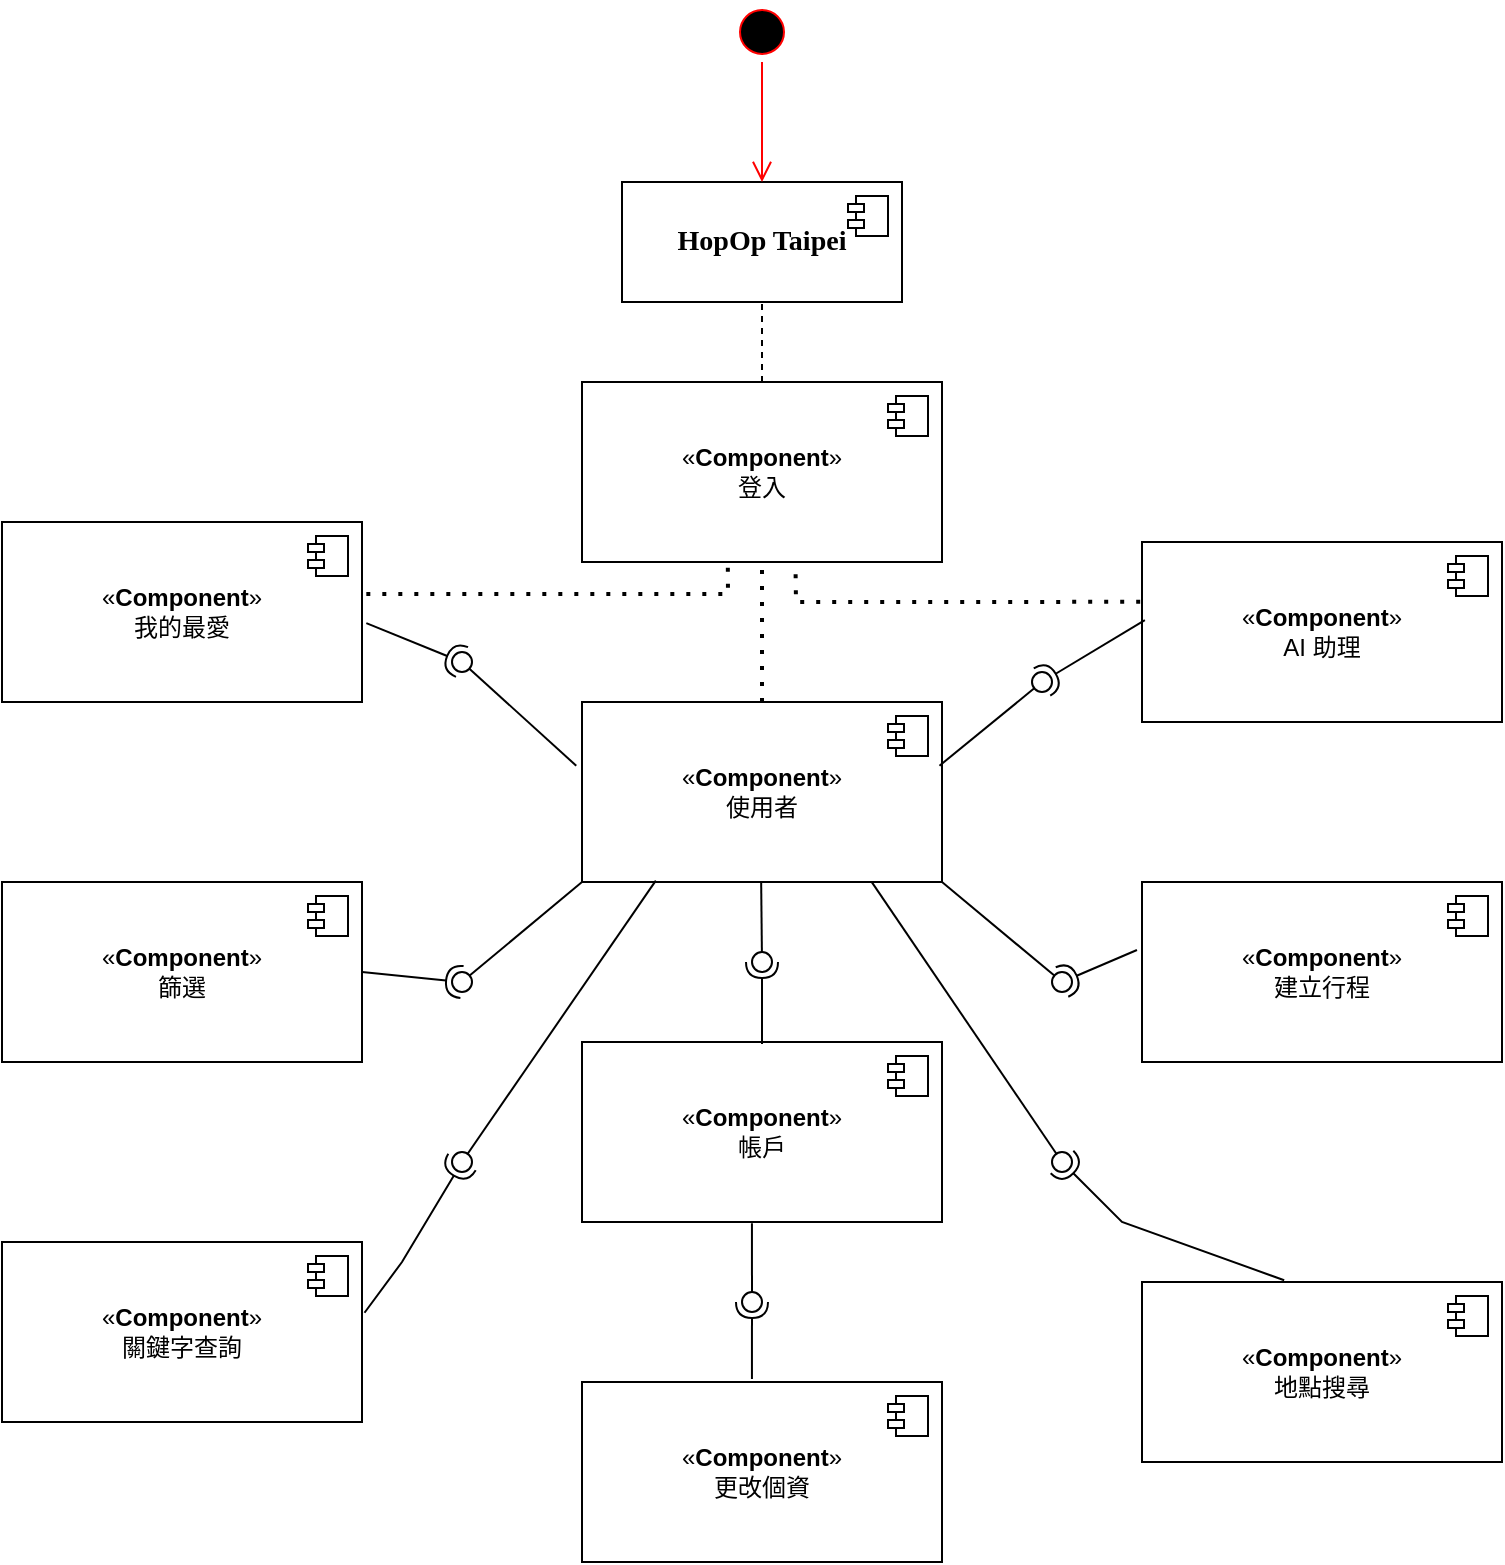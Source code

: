 <mxfile version="27.0.6">
  <diagram name="第 1 页" id="GvGkF0eajr_oZcnLIO83">
    <mxGraphModel dx="1878" dy="933" grid="1" gridSize="10" guides="1" tooltips="1" connect="1" arrows="1" fold="1" page="1" pageScale="1" pageWidth="827" pageHeight="1169" math="0" shadow="0">
      <root>
        <mxCell id="0" />
        <mxCell id="1" parent="0" />
        <mxCell id="FA7bPzC2wkrBN15f49Wo-2" value="&lt;b&gt;&lt;span style=&quot;font-family: 標楷體;&quot; lang=&quot;EN-US&quot;&gt;&lt;font style=&quot;font-size: 14px;&quot;&gt;HopOp Taipei&lt;/font&gt;&lt;/span&gt;&lt;/b&gt;" style="html=1;dropTarget=0;whiteSpace=wrap;" vertex="1" parent="1">
          <mxGeometry x="330" y="110" width="140" height="60" as="geometry" />
        </mxCell>
        <mxCell id="FA7bPzC2wkrBN15f49Wo-3" value="" style="shape=module;jettyWidth=8;jettyHeight=4;" vertex="1" parent="FA7bPzC2wkrBN15f49Wo-2">
          <mxGeometry x="1" width="20" height="20" relative="1" as="geometry">
            <mxPoint x="-27" y="7" as="offset" />
          </mxGeometry>
        </mxCell>
        <mxCell id="FA7bPzC2wkrBN15f49Wo-8" value="«&lt;b&gt;Component&lt;/b&gt;»&lt;div&gt;登入&lt;/div&gt;" style="html=1;dropTarget=0;whiteSpace=wrap;" vertex="1" parent="1">
          <mxGeometry x="310" y="210" width="180" height="90" as="geometry" />
        </mxCell>
        <mxCell id="FA7bPzC2wkrBN15f49Wo-9" value="" style="shape=module;jettyWidth=8;jettyHeight=4;" vertex="1" parent="FA7bPzC2wkrBN15f49Wo-8">
          <mxGeometry x="1" width="20" height="20" relative="1" as="geometry">
            <mxPoint x="-27" y="7" as="offset" />
          </mxGeometry>
        </mxCell>
        <mxCell id="FA7bPzC2wkrBN15f49Wo-10" value="«&lt;b&gt;Component&lt;/b&gt;»&lt;br&gt;帳戶" style="html=1;dropTarget=0;whiteSpace=wrap;" vertex="1" parent="1">
          <mxGeometry x="310" y="540" width="180" height="90" as="geometry" />
        </mxCell>
        <mxCell id="FA7bPzC2wkrBN15f49Wo-11" value="" style="shape=module;jettyWidth=8;jettyHeight=4;" vertex="1" parent="FA7bPzC2wkrBN15f49Wo-10">
          <mxGeometry x="1" width="20" height="20" relative="1" as="geometry">
            <mxPoint x="-27" y="7" as="offset" />
          </mxGeometry>
        </mxCell>
        <mxCell id="FA7bPzC2wkrBN15f49Wo-12" value="«&lt;b&gt;Component&lt;/b&gt;»&lt;div&gt;AI 助理&lt;/div&gt;" style="html=1;dropTarget=0;whiteSpace=wrap;" vertex="1" parent="1">
          <mxGeometry x="590" y="290" width="180" height="90" as="geometry" />
        </mxCell>
        <mxCell id="FA7bPzC2wkrBN15f49Wo-13" value="" style="shape=module;jettyWidth=8;jettyHeight=4;" vertex="1" parent="FA7bPzC2wkrBN15f49Wo-12">
          <mxGeometry x="1" width="20" height="20" relative="1" as="geometry">
            <mxPoint x="-27" y="7" as="offset" />
          </mxGeometry>
        </mxCell>
        <mxCell id="FA7bPzC2wkrBN15f49Wo-16" value="«&lt;b&gt;Component&lt;/b&gt;»&lt;div&gt;我的最愛&lt;/div&gt;" style="html=1;dropTarget=0;whiteSpace=wrap;" vertex="1" parent="1">
          <mxGeometry x="20" y="280" width="180" height="90" as="geometry" />
        </mxCell>
        <mxCell id="FA7bPzC2wkrBN15f49Wo-17" value="" style="shape=module;jettyWidth=8;jettyHeight=4;" vertex="1" parent="FA7bPzC2wkrBN15f49Wo-16">
          <mxGeometry x="1" width="20" height="20" relative="1" as="geometry">
            <mxPoint x="-27" y="7" as="offset" />
          </mxGeometry>
        </mxCell>
        <mxCell id="FA7bPzC2wkrBN15f49Wo-19" value="«&lt;b&gt;Component&lt;/b&gt;»&lt;br&gt;更改個資" style="html=1;dropTarget=0;whiteSpace=wrap;" vertex="1" parent="1">
          <mxGeometry x="310" y="710" width="180" height="90" as="geometry" />
        </mxCell>
        <mxCell id="FA7bPzC2wkrBN15f49Wo-20" value="" style="shape=module;jettyWidth=8;jettyHeight=4;" vertex="1" parent="FA7bPzC2wkrBN15f49Wo-19">
          <mxGeometry x="1" width="20" height="20" relative="1" as="geometry">
            <mxPoint x="-27" y="7" as="offset" />
          </mxGeometry>
        </mxCell>
        <mxCell id="FA7bPzC2wkrBN15f49Wo-21" value="«&lt;b&gt;Component&lt;/b&gt;»&lt;div&gt;篩選&lt;/div&gt;" style="html=1;dropTarget=0;whiteSpace=wrap;" vertex="1" parent="1">
          <mxGeometry x="20" y="460" width="180" height="90" as="geometry" />
        </mxCell>
        <mxCell id="FA7bPzC2wkrBN15f49Wo-22" value="" style="shape=module;jettyWidth=8;jettyHeight=4;" vertex="1" parent="FA7bPzC2wkrBN15f49Wo-21">
          <mxGeometry x="1" width="20" height="20" relative="1" as="geometry">
            <mxPoint x="-27" y="7" as="offset" />
          </mxGeometry>
        </mxCell>
        <mxCell id="FA7bPzC2wkrBN15f49Wo-23" value="«&lt;b&gt;Component&lt;/b&gt;»&lt;div&gt;地點搜尋&lt;/div&gt;" style="html=1;dropTarget=0;whiteSpace=wrap;" vertex="1" parent="1">
          <mxGeometry x="590" y="660" width="180" height="90" as="geometry" />
        </mxCell>
        <mxCell id="FA7bPzC2wkrBN15f49Wo-24" value="" style="shape=module;jettyWidth=8;jettyHeight=4;" vertex="1" parent="FA7bPzC2wkrBN15f49Wo-23">
          <mxGeometry x="1" width="20" height="20" relative="1" as="geometry">
            <mxPoint x="-27" y="7" as="offset" />
          </mxGeometry>
        </mxCell>
        <mxCell id="FA7bPzC2wkrBN15f49Wo-25" value="«&lt;b&gt;Component&lt;/b&gt;»&lt;div&gt;建立行程&lt;/div&gt;" style="html=1;dropTarget=0;whiteSpace=wrap;" vertex="1" parent="1">
          <mxGeometry x="590" y="460" width="180" height="90" as="geometry" />
        </mxCell>
        <mxCell id="FA7bPzC2wkrBN15f49Wo-26" value="" style="shape=module;jettyWidth=8;jettyHeight=4;" vertex="1" parent="FA7bPzC2wkrBN15f49Wo-25">
          <mxGeometry x="1" width="20" height="20" relative="1" as="geometry">
            <mxPoint x="-27" y="7" as="offset" />
          </mxGeometry>
        </mxCell>
        <mxCell id="FA7bPzC2wkrBN15f49Wo-27" value="«&lt;b&gt;Component&lt;/b&gt;»&lt;div&gt;關鍵字查詢&lt;/div&gt;" style="html=1;dropTarget=0;whiteSpace=wrap;" vertex="1" parent="1">
          <mxGeometry x="20" y="640" width="180" height="90" as="geometry" />
        </mxCell>
        <mxCell id="FA7bPzC2wkrBN15f49Wo-28" value="" style="shape=module;jettyWidth=8;jettyHeight=4;" vertex="1" parent="FA7bPzC2wkrBN15f49Wo-27">
          <mxGeometry x="1" width="20" height="20" relative="1" as="geometry">
            <mxPoint x="-27" y="7" as="offset" />
          </mxGeometry>
        </mxCell>
        <mxCell id="FA7bPzC2wkrBN15f49Wo-29" value="«&lt;b&gt;Component&lt;/b&gt;»&lt;div&gt;使用者&lt;/div&gt;" style="html=1;dropTarget=0;whiteSpace=wrap;" vertex="1" parent="1">
          <mxGeometry x="310" y="370" width="180" height="90" as="geometry" />
        </mxCell>
        <mxCell id="FA7bPzC2wkrBN15f49Wo-30" value="" style="shape=module;jettyWidth=8;jettyHeight=4;" vertex="1" parent="FA7bPzC2wkrBN15f49Wo-29">
          <mxGeometry x="1" width="20" height="20" relative="1" as="geometry">
            <mxPoint x="-27" y="7" as="offset" />
          </mxGeometry>
        </mxCell>
        <mxCell id="FA7bPzC2wkrBN15f49Wo-36" value="" style="rounded=0;orthogonalLoop=1;jettySize=auto;html=1;endArrow=halfCircle;endFill=0;endSize=6;strokeWidth=1;sketch=0;exitX=0.472;exitY=-0.017;exitDx=0;exitDy=0;exitPerimeter=0;" edge="1" parent="1" source="FA7bPzC2wkrBN15f49Wo-19">
          <mxGeometry relative="1" as="geometry">
            <mxPoint x="378.5" y="730" as="sourcePoint" />
            <mxPoint x="395" y="670" as="targetPoint" />
          </mxGeometry>
        </mxCell>
        <mxCell id="FA7bPzC2wkrBN15f49Wo-37" value="" style="rounded=0;orthogonalLoop=1;jettySize=auto;html=1;endArrow=oval;endFill=0;sketch=0;sourcePerimeterSpacing=0;targetPerimeterSpacing=0;endSize=10;exitX=0.472;exitY=1.007;exitDx=0;exitDy=0;exitPerimeter=0;" edge="1" parent="1" source="FA7bPzC2wkrBN15f49Wo-10">
          <mxGeometry relative="1" as="geometry">
            <mxPoint x="378.5" y="650" as="sourcePoint" />
            <mxPoint x="395" y="670" as="targetPoint" />
          </mxGeometry>
        </mxCell>
        <mxCell id="FA7bPzC2wkrBN15f49Wo-38" value="" style="ellipse;whiteSpace=wrap;html=1;align=center;aspect=fixed;fillColor=none;strokeColor=none;resizable=0;perimeter=centerPerimeter;rotatable=0;allowArrows=0;points=[];outlineConnect=1;" vertex="1" parent="1">
          <mxGeometry x="403.5" y="660" width="10" height="10" as="geometry" />
        </mxCell>
        <mxCell id="FA7bPzC2wkrBN15f49Wo-39" value="" style="rounded=0;orthogonalLoop=1;jettySize=auto;html=1;endArrow=halfCircle;endFill=0;endSize=6;strokeWidth=1;sketch=0;" edge="1" parent="1">
          <mxGeometry relative="1" as="geometry">
            <mxPoint x="400" y="541" as="sourcePoint" />
            <mxPoint x="400" y="500" as="targetPoint" />
          </mxGeometry>
        </mxCell>
        <mxCell id="FA7bPzC2wkrBN15f49Wo-40" value="" style="rounded=0;orthogonalLoop=1;jettySize=auto;html=1;endArrow=oval;endFill=0;sketch=0;sourcePerimeterSpacing=0;targetPerimeterSpacing=0;endSize=10;exitX=0.472;exitY=1.007;exitDx=0;exitDy=0;exitPerimeter=0;" edge="1" parent="1">
          <mxGeometry relative="1" as="geometry">
            <mxPoint x="399.58" y="460" as="sourcePoint" />
            <mxPoint x="400" y="500" as="targetPoint" />
          </mxGeometry>
        </mxCell>
        <mxCell id="FA7bPzC2wkrBN15f49Wo-41" value="" style="rounded=0;orthogonalLoop=1;jettySize=auto;html=1;endArrow=oval;endFill=0;sketch=0;sourcePerimeterSpacing=0;targetPerimeterSpacing=0;endSize=10;exitX=1;exitY=1;exitDx=0;exitDy=0;" edge="1" parent="1" source="FA7bPzC2wkrBN15f49Wo-29">
          <mxGeometry relative="1" as="geometry">
            <mxPoint x="500" y="530" as="sourcePoint" />
            <mxPoint x="550" y="510" as="targetPoint" />
          </mxGeometry>
        </mxCell>
        <mxCell id="FA7bPzC2wkrBN15f49Wo-42" value="" style="rounded=0;orthogonalLoop=1;jettySize=auto;html=1;endArrow=oval;endFill=0;sketch=0;sourcePerimeterSpacing=0;targetPerimeterSpacing=0;endSize=10;exitX=0.805;exitY=1.001;exitDx=0;exitDy=0;exitPerimeter=0;" edge="1" parent="1" source="FA7bPzC2wkrBN15f49Wo-29">
          <mxGeometry relative="1" as="geometry">
            <mxPoint x="510" y="520" as="sourcePoint" />
            <mxPoint x="550" y="600" as="targetPoint" />
          </mxGeometry>
        </mxCell>
        <mxCell id="FA7bPzC2wkrBN15f49Wo-43" value="" style="rounded=0;orthogonalLoop=1;jettySize=auto;html=1;endArrow=oval;endFill=0;sketch=0;sourcePerimeterSpacing=0;targetPerimeterSpacing=0;endSize=10;exitX=0.205;exitY=0.992;exitDx=0;exitDy=0;exitPerimeter=0;" edge="1" parent="1" source="FA7bPzC2wkrBN15f49Wo-29">
          <mxGeometry relative="1" as="geometry">
            <mxPoint x="420" y="500" as="sourcePoint" />
            <mxPoint x="250" y="600" as="targetPoint" />
          </mxGeometry>
        </mxCell>
        <mxCell id="FA7bPzC2wkrBN15f49Wo-44" value="" style="rounded=0;orthogonalLoop=1;jettySize=auto;html=1;endArrow=oval;endFill=0;sketch=0;sourcePerimeterSpacing=0;targetPerimeterSpacing=0;endSize=10;exitX=0;exitY=1;exitDx=0;exitDy=0;" edge="1" parent="1" source="FA7bPzC2wkrBN15f49Wo-29">
          <mxGeometry relative="1" as="geometry">
            <mxPoint x="430" y="530" as="sourcePoint" />
            <mxPoint x="250" y="510" as="targetPoint" />
          </mxGeometry>
        </mxCell>
        <mxCell id="FA7bPzC2wkrBN15f49Wo-45" value="" style="rounded=0;orthogonalLoop=1;jettySize=auto;html=1;endArrow=oval;endFill=0;sketch=0;sourcePerimeterSpacing=0;targetPerimeterSpacing=0;endSize=10;exitX=-0.016;exitY=0.354;exitDx=0;exitDy=0;exitPerimeter=0;" edge="1" parent="1" source="FA7bPzC2wkrBN15f49Wo-29">
          <mxGeometry relative="1" as="geometry">
            <mxPoint x="330" y="480" as="sourcePoint" />
            <mxPoint x="250" y="350" as="targetPoint" />
          </mxGeometry>
        </mxCell>
        <mxCell id="FA7bPzC2wkrBN15f49Wo-46" value="" style="rounded=0;orthogonalLoop=1;jettySize=auto;html=1;endArrow=oval;endFill=0;sketch=0;sourcePerimeterSpacing=0;targetPerimeterSpacing=0;endSize=10;exitX=0.993;exitY=0.354;exitDx=0;exitDy=0;exitPerimeter=0;" edge="1" parent="1" source="FA7bPzC2wkrBN15f49Wo-29">
          <mxGeometry relative="1" as="geometry">
            <mxPoint x="417" y="452" as="sourcePoint" />
            <mxPoint x="540" y="360" as="targetPoint" />
          </mxGeometry>
        </mxCell>
        <mxCell id="FA7bPzC2wkrBN15f49Wo-47" value="" style="rounded=0;orthogonalLoop=1;jettySize=auto;html=1;endArrow=halfCircle;endFill=0;endSize=6;strokeWidth=1;sketch=0;exitX=1.012;exitY=0.562;exitDx=0;exitDy=0;exitPerimeter=0;" edge="1" parent="1" source="FA7bPzC2wkrBN15f49Wo-16">
          <mxGeometry relative="1" as="geometry">
            <mxPoint x="400" y="571" as="sourcePoint" />
            <mxPoint x="250" y="350" as="targetPoint" />
            <Array as="points" />
          </mxGeometry>
        </mxCell>
        <mxCell id="FA7bPzC2wkrBN15f49Wo-48" value="" style="rounded=0;orthogonalLoop=1;jettySize=auto;html=1;endArrow=halfCircle;endFill=0;endSize=6;strokeWidth=1;sketch=0;exitX=1;exitY=0.5;exitDx=0;exitDy=0;" edge="1" parent="1" source="FA7bPzC2wkrBN15f49Wo-21">
          <mxGeometry relative="1" as="geometry">
            <mxPoint x="270" y="440" as="sourcePoint" />
            <mxPoint x="250" y="510" as="targetPoint" />
            <Array as="points" />
          </mxGeometry>
        </mxCell>
        <mxCell id="FA7bPzC2wkrBN15f49Wo-49" value="" style="rounded=0;orthogonalLoop=1;jettySize=auto;html=1;endArrow=halfCircle;endFill=0;endSize=6;strokeWidth=1;sketch=0;exitX=1.007;exitY=0.393;exitDx=0;exitDy=0;exitPerimeter=0;" edge="1" parent="1" source="FA7bPzC2wkrBN15f49Wo-27">
          <mxGeometry relative="1" as="geometry">
            <mxPoint x="230" y="570" as="sourcePoint" />
            <mxPoint x="250" y="600" as="targetPoint" />
            <Array as="points">
              <mxPoint x="220" y="650" />
            </Array>
          </mxGeometry>
        </mxCell>
        <mxCell id="FA7bPzC2wkrBN15f49Wo-50" value="" style="rounded=0;orthogonalLoop=1;jettySize=auto;html=1;endArrow=halfCircle;endFill=0;endSize=6;strokeWidth=1;sketch=0;exitX=0.395;exitY=-0.01;exitDx=0;exitDy=0;exitPerimeter=0;" edge="1" parent="1" source="FA7bPzC2wkrBN15f49Wo-23">
          <mxGeometry relative="1" as="geometry">
            <mxPoint x="260" y="715" as="sourcePoint" />
            <mxPoint x="550" y="600" as="targetPoint" />
            <Array as="points">
              <mxPoint x="580" y="630" />
            </Array>
          </mxGeometry>
        </mxCell>
        <mxCell id="FA7bPzC2wkrBN15f49Wo-51" value="" style="rounded=0;orthogonalLoop=1;jettySize=auto;html=1;endArrow=halfCircle;endFill=0;endSize=6;strokeWidth=1;sketch=0;exitX=-0.014;exitY=0.378;exitDx=0;exitDy=0;exitPerimeter=0;" edge="1" parent="1" source="FA7bPzC2wkrBN15f49Wo-25">
          <mxGeometry relative="1" as="geometry">
            <mxPoint x="711" y="759" as="sourcePoint" />
            <mxPoint x="550" y="510" as="targetPoint" />
            <Array as="points" />
          </mxGeometry>
        </mxCell>
        <mxCell id="FA7bPzC2wkrBN15f49Wo-52" value="" style="rounded=0;orthogonalLoop=1;jettySize=auto;html=1;endArrow=halfCircle;endFill=0;endSize=6;strokeWidth=1;sketch=0;exitX=0.008;exitY=0.434;exitDx=0;exitDy=0;exitPerimeter=0;" edge="1" parent="1" source="FA7bPzC2wkrBN15f49Wo-12">
          <mxGeometry relative="1" as="geometry">
            <mxPoint x="617" y="549" as="sourcePoint" />
            <mxPoint x="540" y="360" as="targetPoint" />
            <Array as="points" />
          </mxGeometry>
        </mxCell>
        <mxCell id="FA7bPzC2wkrBN15f49Wo-54" value="" style="endArrow=none;dashed=1;html=1;dashPattern=1 3;strokeWidth=2;rounded=0;entryX=0.5;entryY=1;entryDx=0;entryDy=0;exitX=0.5;exitY=0;exitDx=0;exitDy=0;" edge="1" parent="1" source="FA7bPzC2wkrBN15f49Wo-29" target="FA7bPzC2wkrBN15f49Wo-8">
          <mxGeometry width="50" height="50" relative="1" as="geometry">
            <mxPoint x="410" y="380" as="sourcePoint" />
            <mxPoint x="460" y="330" as="targetPoint" />
          </mxGeometry>
        </mxCell>
        <mxCell id="FA7bPzC2wkrBN15f49Wo-55" value="" style="endArrow=none;dashed=1;html=1;dashPattern=1 3;strokeWidth=2;rounded=0;entryX=0.405;entryY=0.999;entryDx=0;entryDy=0;entryPerimeter=0;exitX=1.012;exitY=0.4;exitDx=0;exitDy=0;exitPerimeter=0;" edge="1" parent="1" source="FA7bPzC2wkrBN15f49Wo-16" target="FA7bPzC2wkrBN15f49Wo-8">
          <mxGeometry width="50" height="50" relative="1" as="geometry">
            <mxPoint x="410" y="380" as="sourcePoint" />
            <mxPoint x="460" y="330" as="targetPoint" />
            <Array as="points">
              <mxPoint x="383" y="316" />
            </Array>
          </mxGeometry>
        </mxCell>
        <mxCell id="FA7bPzC2wkrBN15f49Wo-56" value="" style="endArrow=none;dashed=1;html=1;dashPattern=1 3;strokeWidth=2;rounded=0;entryX=0.593;entryY=1.016;entryDx=0;entryDy=0;entryPerimeter=0;exitX=-0.005;exitY=0.332;exitDx=0;exitDy=0;exitPerimeter=0;" edge="1" parent="1" source="FA7bPzC2wkrBN15f49Wo-12" target="FA7bPzC2wkrBN15f49Wo-8">
          <mxGeometry width="50" height="50" relative="1" as="geometry">
            <mxPoint x="410" y="380" as="sourcePoint" />
            <mxPoint x="460" y="330" as="targetPoint" />
            <Array as="points">
              <mxPoint x="510" y="320" />
              <mxPoint x="417" y="320" />
            </Array>
          </mxGeometry>
        </mxCell>
        <mxCell id="FA7bPzC2wkrBN15f49Wo-57" value="" style="endArrow=none;dashed=1;html=1;rounded=0;entryX=0.5;entryY=1;entryDx=0;entryDy=0;" edge="1" parent="1" target="FA7bPzC2wkrBN15f49Wo-2">
          <mxGeometry width="50" height="50" relative="1" as="geometry">
            <mxPoint x="400" y="210" as="sourcePoint" />
            <mxPoint x="460" y="330" as="targetPoint" />
          </mxGeometry>
        </mxCell>
        <mxCell id="FA7bPzC2wkrBN15f49Wo-58" value="" style="ellipse;html=1;shape=startState;fillColor=#000000;strokeColor=#ff0000;" vertex="1" parent="1">
          <mxGeometry x="385" y="20" width="30" height="30" as="geometry" />
        </mxCell>
        <mxCell id="FA7bPzC2wkrBN15f49Wo-59" value="" style="edgeStyle=orthogonalEdgeStyle;html=1;verticalAlign=bottom;endArrow=open;endSize=8;strokeColor=#ff0000;rounded=0;" edge="1" source="FA7bPzC2wkrBN15f49Wo-58" parent="1">
          <mxGeometry relative="1" as="geometry">
            <mxPoint x="400" y="110" as="targetPoint" />
          </mxGeometry>
        </mxCell>
      </root>
    </mxGraphModel>
  </diagram>
</mxfile>
